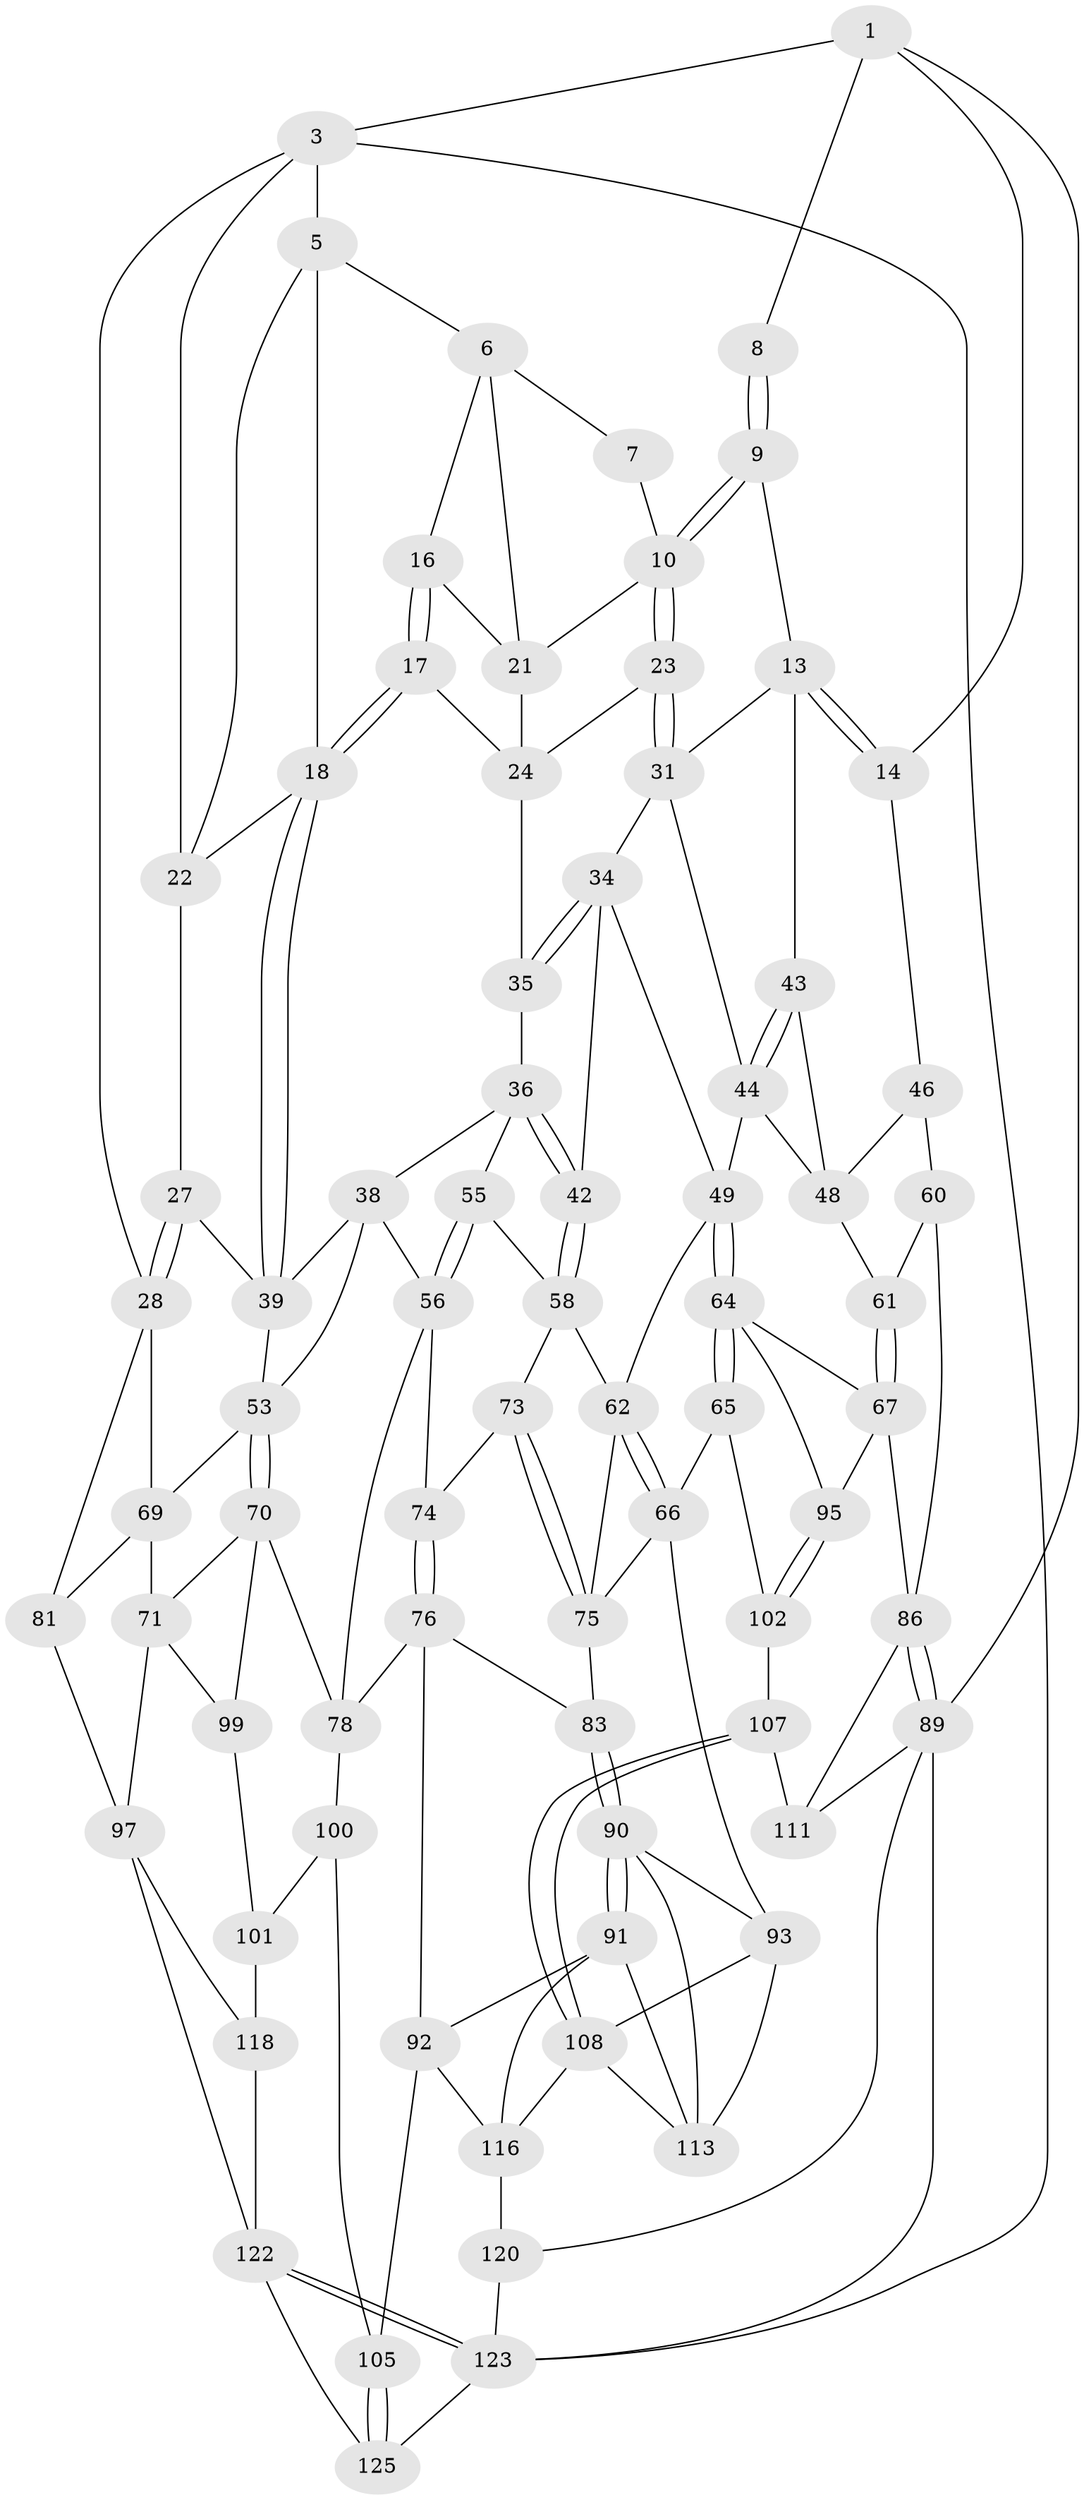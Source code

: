 // original degree distribution, {3: 0.015873015873015872, 6: 0.2222222222222222, 4: 0.23809523809523808, 5: 0.5238095238095238}
// Generated by graph-tools (version 1.1) at 2025/42/03/06/25 10:42:28]
// undirected, 75 vertices, 163 edges
graph export_dot {
graph [start="1"]
  node [color=gray90,style=filled];
  1 [pos="+0.7982515291577943+0",super="+2"];
  3 [pos="+0+0",super="+4"];
  5 [pos="+0.3177026922319478+0",super="+20"];
  6 [pos="+0.3936397552032352+0",super="+15"];
  7 [pos="+0.5391660356868164+0"];
  8 [pos="+0.8027235595566048+0"];
  9 [pos="+0.7829357421094725+0.10307307712101951",super="+12"];
  10 [pos="+0.7780253882949095+0.11201339143688566",super="+11"];
  13 [pos="+1+0.15025187622051295",super="+30"];
  14 [pos="+1+0.16468390126216487"];
  16 [pos="+0.3965047192235417+0.13651058867820806"];
  17 [pos="+0.38707502225187657+0.15575111422032376"];
  18 [pos="+0.3252201289231756+0.24330229708371442",super="+19"];
  21 [pos="+0.6050005632968057+0.09334126698134809",super="+25"];
  22 [pos="+0.10783286919846821+0.05874651018656846",super="+26"];
  23 [pos="+0.7706366457163886+0.18371190208880267"];
  24 [pos="+0.6125154420397843+0.24669265540299537",super="+32"];
  27 [pos="+0.06631251339004526+0.24973697949584028"];
  28 [pos="+0+0.32174748448718576",super="+29"];
  31 [pos="+0.8204706425621311+0.28441351202730975",super="+33"];
  34 [pos="+0.7236846087463666+0.37556260074232123",super="+41"];
  35 [pos="+0.5968772448070634+0.2722759822710839"];
  36 [pos="+0.5633880670101077+0.3192890428397596",super="+37"];
  38 [pos="+0.37113686087244835+0.32397899603618585",super="+52"];
  39 [pos="+0.33296169995822444+0.27593148482221036",super="+40"];
  42 [pos="+0.6142820157450566+0.42542669933053945"];
  43 [pos="+0.8555453171477754+0.32308067681669755"];
  44 [pos="+0.7918967094793764+0.467980587073257",super="+45"];
  46 [pos="+1+0.3897644237620811",super="+47"];
  48 [pos="+0.8816295538213907+0.3439099326550217",super="+51"];
  49 [pos="+0.7629600487801069+0.4684526613804133",super="+50"];
  53 [pos="+0.20145501785738743+0.46609946615682857",super="+54"];
  55 [pos="+0.428596309313578+0.42274644782204635"];
  56 [pos="+0.4221449014615767+0.47792285434798465",super="+57"];
  58 [pos="+0.6040029089902299+0.45354231660238487",super="+59"];
  60 [pos="+0.890194563025058+0.5303500824420323",super="+85"];
  61 [pos="+0.8635807023641723+0.5456657766621364"];
  62 [pos="+0.6647952388246615+0.546822290965244",super="+63"];
  64 [pos="+0.7151360985285413+0.6127960002313694",super="+68"];
  65 [pos="+0.7050048347640628+0.6175356687584236"];
  66 [pos="+0.6991621965742382+0.6165013915356782",super="+84"];
  67 [pos="+0.8607338246671877+0.5570395749344126",super="+88"];
  69 [pos="+0.14153504958510613+0.4391618570530809",super="+72"];
  70 [pos="+0.16920258404218716+0.6174944579030862",super="+80"];
  71 [pos="+0.15917953605711802+0.6167087081134107",super="+96"];
  73 [pos="+0.5357737125820161+0.5351673259154441"];
  74 [pos="+0.42433974253797535+0.4808138261296878"];
  75 [pos="+0.5363418899218343+0.5356737764030398",super="+82"];
  76 [pos="+0.4849923448653836+0.5993359911278542",super="+77"];
  78 [pos="+0.3108617376028849+0.6135333317983611",super="+79"];
  81 [pos="+0+0.5935052557088897"];
  83 [pos="+0.4997998297334982+0.5995170313898515"];
  86 [pos="+1+0.6315333942244499",super="+87"];
  89 [pos="+1+1",super="+119"];
  90 [pos="+0.529429077999853+0.6966862477163538",super="+94"];
  91 [pos="+0.4780671623781463+0.7249170598044476",super="+114"];
  92 [pos="+0.42304166385510056+0.7079640385906624",super="+104"];
  93 [pos="+0.6337558650727155+0.6845346291192317",super="+110"];
  95 [pos="+0.8681067387028384+0.7045230992540398"];
  97 [pos="+0.07720846613176303+0.7557718009819364",super="+98"];
  99 [pos="+0.16511313269023367+0.7156563866387761"];
  100 [pos="+0.2721284591899897+0.7097574784826199",super="+106"];
  101 [pos="+0.17429589980823842+0.7500486291229242",super="+117"];
  102 [pos="+0.8659975510805006+0.7130648564477226",super="+103"];
  105 [pos="+0.3262482701210694+0.8907127622619038"];
  107 [pos="+0.7519689623432063+0.7959439078355743",super="+112"];
  108 [pos="+0.7143843399019528+0.8659832817630422",super="+109"];
  111 [pos="+0.9022459519505653+0.7797653958400331"];
  113 [pos="+0.5524548690360487+0.8027946674513681",super="+115"];
  116 [pos="+0.48337436457901933+0.8724296689961413",super="+121"];
  118 [pos="+0.10109547154728137+0.7948095795628406"];
  120 [pos="+0.7721005783151553+1"];
  122 [pos="+0+1",super="+124"];
  123 [pos="+0+1",super="+126"];
  125 [pos="+0.2862807567055723+0.9532896686593896"];
  1 -- 8;
  1 -- 89;
  1 -- 3;
  1 -- 14;
  3 -- 123;
  3 -- 28;
  3 -- 5;
  3 -- 22;
  5 -- 6;
  5 -- 18;
  5 -- 22;
  6 -- 7;
  6 -- 16;
  6 -- 21;
  7 -- 10;
  8 -- 9 [weight=2];
  8 -- 9;
  9 -- 10;
  9 -- 10;
  9 -- 13;
  10 -- 23;
  10 -- 23;
  10 -- 21;
  13 -- 14;
  13 -- 14;
  13 -- 43;
  13 -- 31;
  14 -- 46;
  16 -- 17;
  16 -- 17;
  16 -- 21;
  17 -- 18;
  17 -- 18;
  17 -- 24;
  18 -- 39;
  18 -- 39;
  18 -- 22;
  21 -- 24;
  22 -- 27;
  23 -- 24;
  23 -- 31;
  23 -- 31;
  24 -- 35;
  27 -- 28;
  27 -- 28;
  27 -- 39;
  28 -- 69;
  28 -- 81;
  31 -- 34;
  31 -- 44;
  34 -- 35;
  34 -- 35;
  34 -- 42;
  34 -- 49;
  35 -- 36;
  36 -- 42;
  36 -- 42;
  36 -- 38;
  36 -- 55;
  38 -- 39;
  38 -- 56;
  38 -- 53;
  39 -- 53;
  42 -- 58;
  42 -- 58;
  43 -- 44;
  43 -- 44;
  43 -- 48;
  44 -- 49;
  44 -- 48;
  46 -- 60 [weight=2];
  46 -- 48;
  48 -- 61;
  49 -- 64;
  49 -- 64;
  49 -- 62;
  53 -- 70;
  53 -- 70;
  53 -- 69;
  55 -- 56;
  55 -- 56;
  55 -- 58;
  56 -- 74;
  56 -- 78;
  58 -- 73;
  58 -- 62;
  60 -- 61;
  60 -- 86;
  61 -- 67;
  61 -- 67;
  62 -- 66;
  62 -- 66;
  62 -- 75;
  64 -- 65;
  64 -- 65;
  64 -- 67;
  64 -- 95;
  65 -- 66;
  65 -- 102;
  66 -- 93;
  66 -- 75;
  67 -- 95;
  67 -- 86;
  69 -- 81;
  69 -- 71;
  70 -- 71;
  70 -- 99;
  70 -- 78;
  71 -- 97;
  71 -- 99;
  73 -- 74;
  73 -- 75;
  73 -- 75;
  74 -- 76;
  74 -- 76;
  75 -- 83;
  76 -- 83;
  76 -- 78;
  76 -- 92;
  78 -- 100;
  81 -- 97;
  83 -- 90;
  83 -- 90;
  86 -- 89;
  86 -- 89;
  86 -- 111;
  89 -- 123;
  89 -- 120;
  89 -- 111;
  90 -- 91;
  90 -- 91;
  90 -- 113;
  90 -- 93;
  91 -- 92;
  91 -- 113;
  91 -- 116;
  92 -- 116;
  92 -- 105;
  93 -- 108;
  93 -- 113;
  95 -- 102;
  95 -- 102;
  97 -- 118;
  97 -- 122;
  99 -- 101;
  100 -- 101 [weight=2];
  100 -- 105;
  101 -- 118;
  102 -- 107 [weight=2];
  105 -- 125;
  105 -- 125;
  107 -- 108;
  107 -- 108;
  107 -- 111;
  108 -- 116;
  108 -- 113;
  116 -- 120;
  118 -- 122;
  120 -- 123;
  122 -- 123;
  122 -- 123;
  122 -- 125;
  123 -- 125;
}
